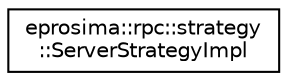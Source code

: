 digraph "Graphical Class Hierarchy"
{
  edge [fontname="Helvetica",fontsize="10",labelfontname="Helvetica",labelfontsize="10"];
  node [fontname="Helvetica",fontsize="10",shape=record];
  rankdir="LR";
  Node1 [label="eprosima::rpc::strategy\l::ServerStrategyImpl",height=0.2,width=0.4,color="black", fillcolor="white", style="filled",URL="$classeprosima_1_1rpc_1_1strategy_1_1_server_strategy_impl.html",tooltip="This class is the base of all classes that implement a server strategy. that could be used by the ser..."];
}
